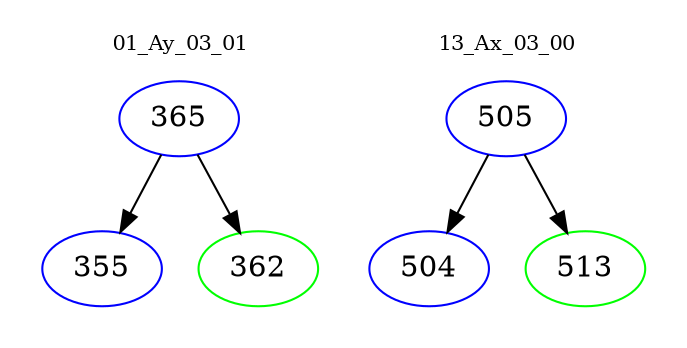 digraph{
subgraph cluster_0 {
color = white
label = "01_Ay_03_01";
fontsize=10;
T0_365 [label="365", color="blue"]
T0_365 -> T0_355 [color="black"]
T0_355 [label="355", color="blue"]
T0_365 -> T0_362 [color="black"]
T0_362 [label="362", color="green"]
}
subgraph cluster_1 {
color = white
label = "13_Ax_03_00";
fontsize=10;
T1_505 [label="505", color="blue"]
T1_505 -> T1_504 [color="black"]
T1_504 [label="504", color="blue"]
T1_505 -> T1_513 [color="black"]
T1_513 [label="513", color="green"]
}
}
